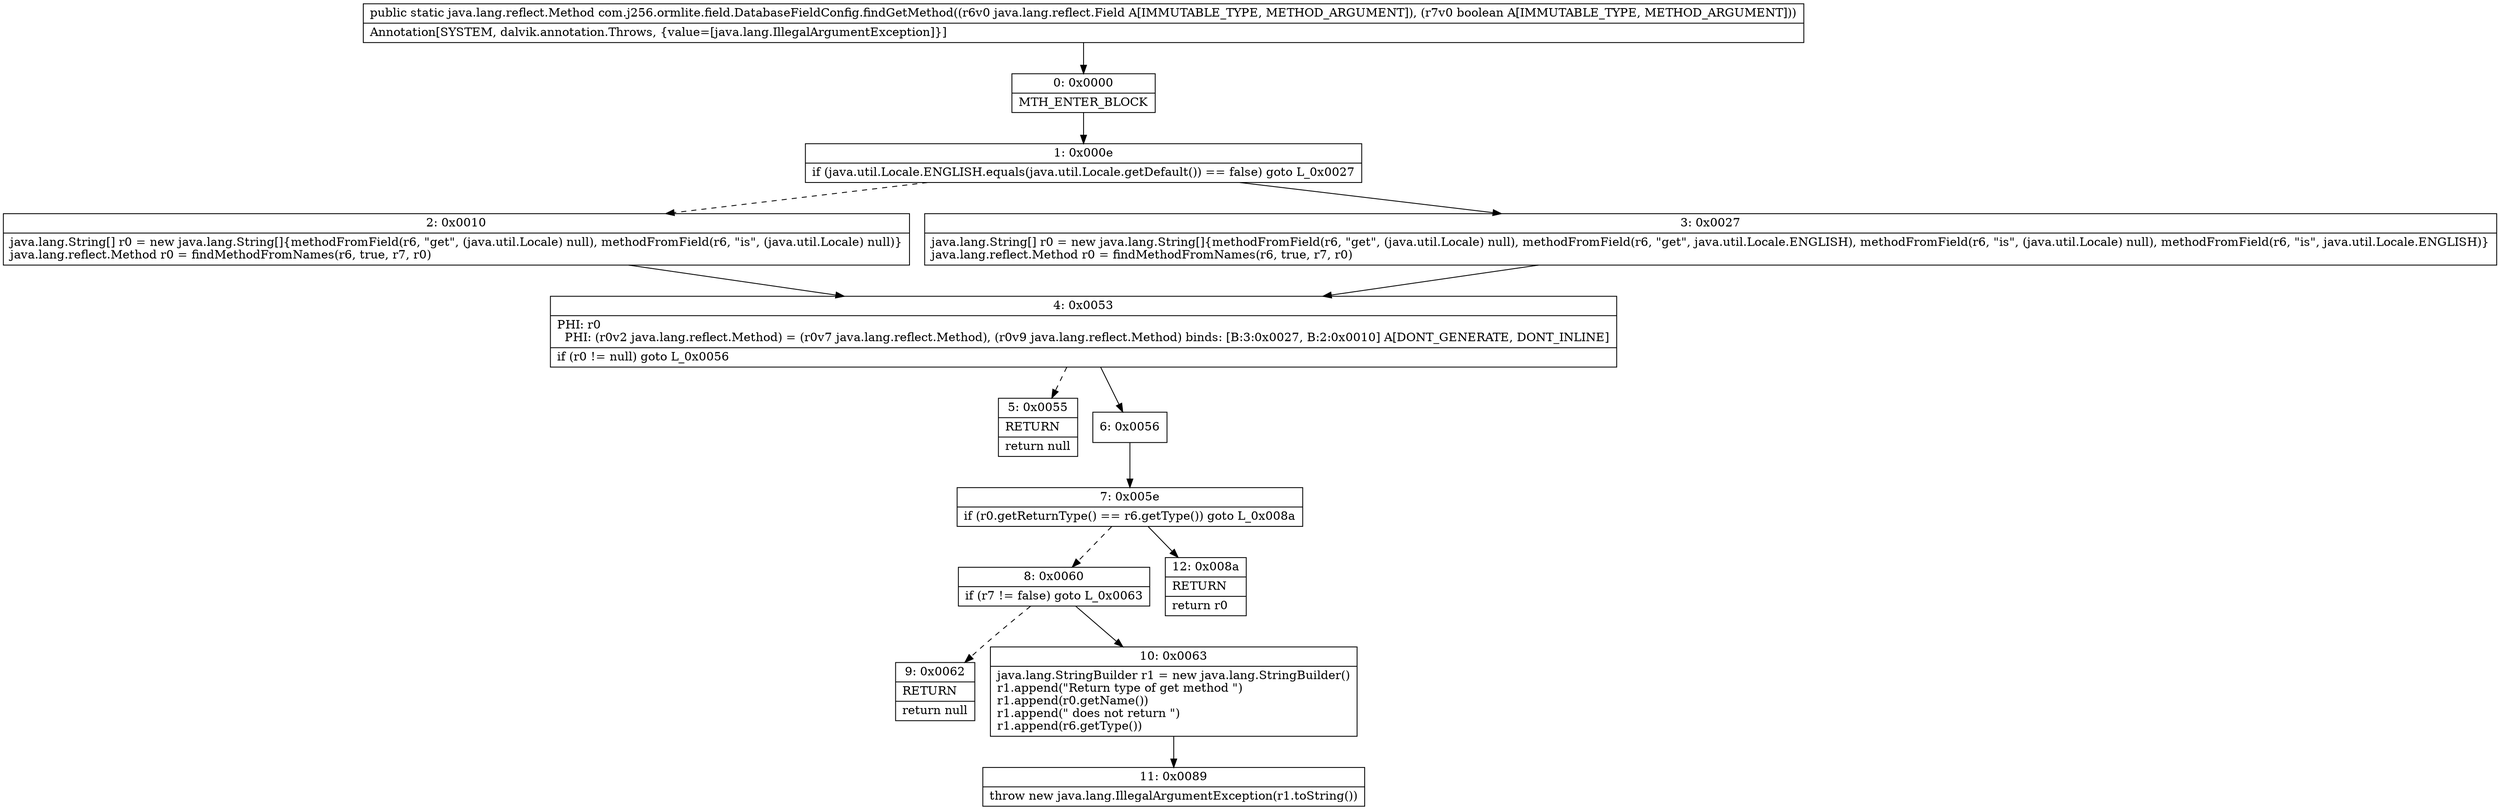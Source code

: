 digraph "CFG forcom.j256.ormlite.field.DatabaseFieldConfig.findGetMethod(Ljava\/lang\/reflect\/Field;Z)Ljava\/lang\/reflect\/Method;" {
Node_0 [shape=record,label="{0\:\ 0x0000|MTH_ENTER_BLOCK\l}"];
Node_1 [shape=record,label="{1\:\ 0x000e|if (java.util.Locale.ENGLISH.equals(java.util.Locale.getDefault()) == false) goto L_0x0027\l}"];
Node_2 [shape=record,label="{2\:\ 0x0010|java.lang.String[] r0 = new java.lang.String[]\{methodFromField(r6, \"get\", (java.util.Locale) null), methodFromField(r6, \"is\", (java.util.Locale) null)\}\ljava.lang.reflect.Method r0 = findMethodFromNames(r6, true, r7, r0)\l}"];
Node_3 [shape=record,label="{3\:\ 0x0027|java.lang.String[] r0 = new java.lang.String[]\{methodFromField(r6, \"get\", (java.util.Locale) null), methodFromField(r6, \"get\", java.util.Locale.ENGLISH), methodFromField(r6, \"is\", (java.util.Locale) null), methodFromField(r6, \"is\", java.util.Locale.ENGLISH)\}\ljava.lang.reflect.Method r0 = findMethodFromNames(r6, true, r7, r0)\l}"];
Node_4 [shape=record,label="{4\:\ 0x0053|PHI: r0 \l  PHI: (r0v2 java.lang.reflect.Method) = (r0v7 java.lang.reflect.Method), (r0v9 java.lang.reflect.Method) binds: [B:3:0x0027, B:2:0x0010] A[DONT_GENERATE, DONT_INLINE]\l|if (r0 != null) goto L_0x0056\l}"];
Node_5 [shape=record,label="{5\:\ 0x0055|RETURN\l|return null\l}"];
Node_6 [shape=record,label="{6\:\ 0x0056}"];
Node_7 [shape=record,label="{7\:\ 0x005e|if (r0.getReturnType() == r6.getType()) goto L_0x008a\l}"];
Node_8 [shape=record,label="{8\:\ 0x0060|if (r7 != false) goto L_0x0063\l}"];
Node_9 [shape=record,label="{9\:\ 0x0062|RETURN\l|return null\l}"];
Node_10 [shape=record,label="{10\:\ 0x0063|java.lang.StringBuilder r1 = new java.lang.StringBuilder()\lr1.append(\"Return type of get method \")\lr1.append(r0.getName())\lr1.append(\" does not return \")\lr1.append(r6.getType())\l}"];
Node_11 [shape=record,label="{11\:\ 0x0089|throw new java.lang.IllegalArgumentException(r1.toString())\l}"];
Node_12 [shape=record,label="{12\:\ 0x008a|RETURN\l|return r0\l}"];
MethodNode[shape=record,label="{public static java.lang.reflect.Method com.j256.ormlite.field.DatabaseFieldConfig.findGetMethod((r6v0 java.lang.reflect.Field A[IMMUTABLE_TYPE, METHOD_ARGUMENT]), (r7v0 boolean A[IMMUTABLE_TYPE, METHOD_ARGUMENT]))  | Annotation[SYSTEM, dalvik.annotation.Throws, \{value=[java.lang.IllegalArgumentException]\}]\l}"];
MethodNode -> Node_0;
Node_0 -> Node_1;
Node_1 -> Node_2[style=dashed];
Node_1 -> Node_3;
Node_2 -> Node_4;
Node_3 -> Node_4;
Node_4 -> Node_5[style=dashed];
Node_4 -> Node_6;
Node_6 -> Node_7;
Node_7 -> Node_8[style=dashed];
Node_7 -> Node_12;
Node_8 -> Node_9[style=dashed];
Node_8 -> Node_10;
Node_10 -> Node_11;
}

